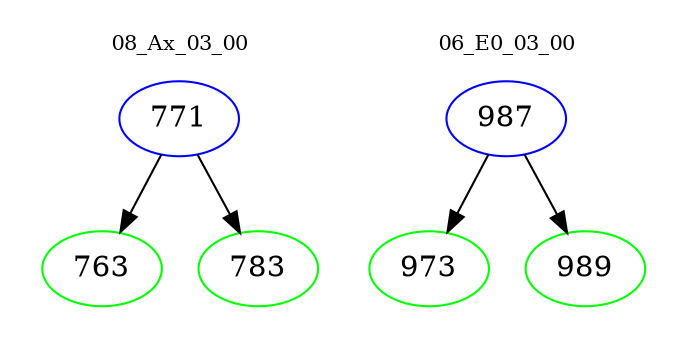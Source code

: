 digraph{
subgraph cluster_0 {
color = white
label = "08_Ax_03_00";
fontsize=10;
T0_771 [label="771", color="blue"]
T0_771 -> T0_763 [color="black"]
T0_763 [label="763", color="green"]
T0_771 -> T0_783 [color="black"]
T0_783 [label="783", color="green"]
}
subgraph cluster_1 {
color = white
label = "06_E0_03_00";
fontsize=10;
T1_987 [label="987", color="blue"]
T1_987 -> T1_973 [color="black"]
T1_973 [label="973", color="green"]
T1_987 -> T1_989 [color="black"]
T1_989 [label="989", color="green"]
}
}
